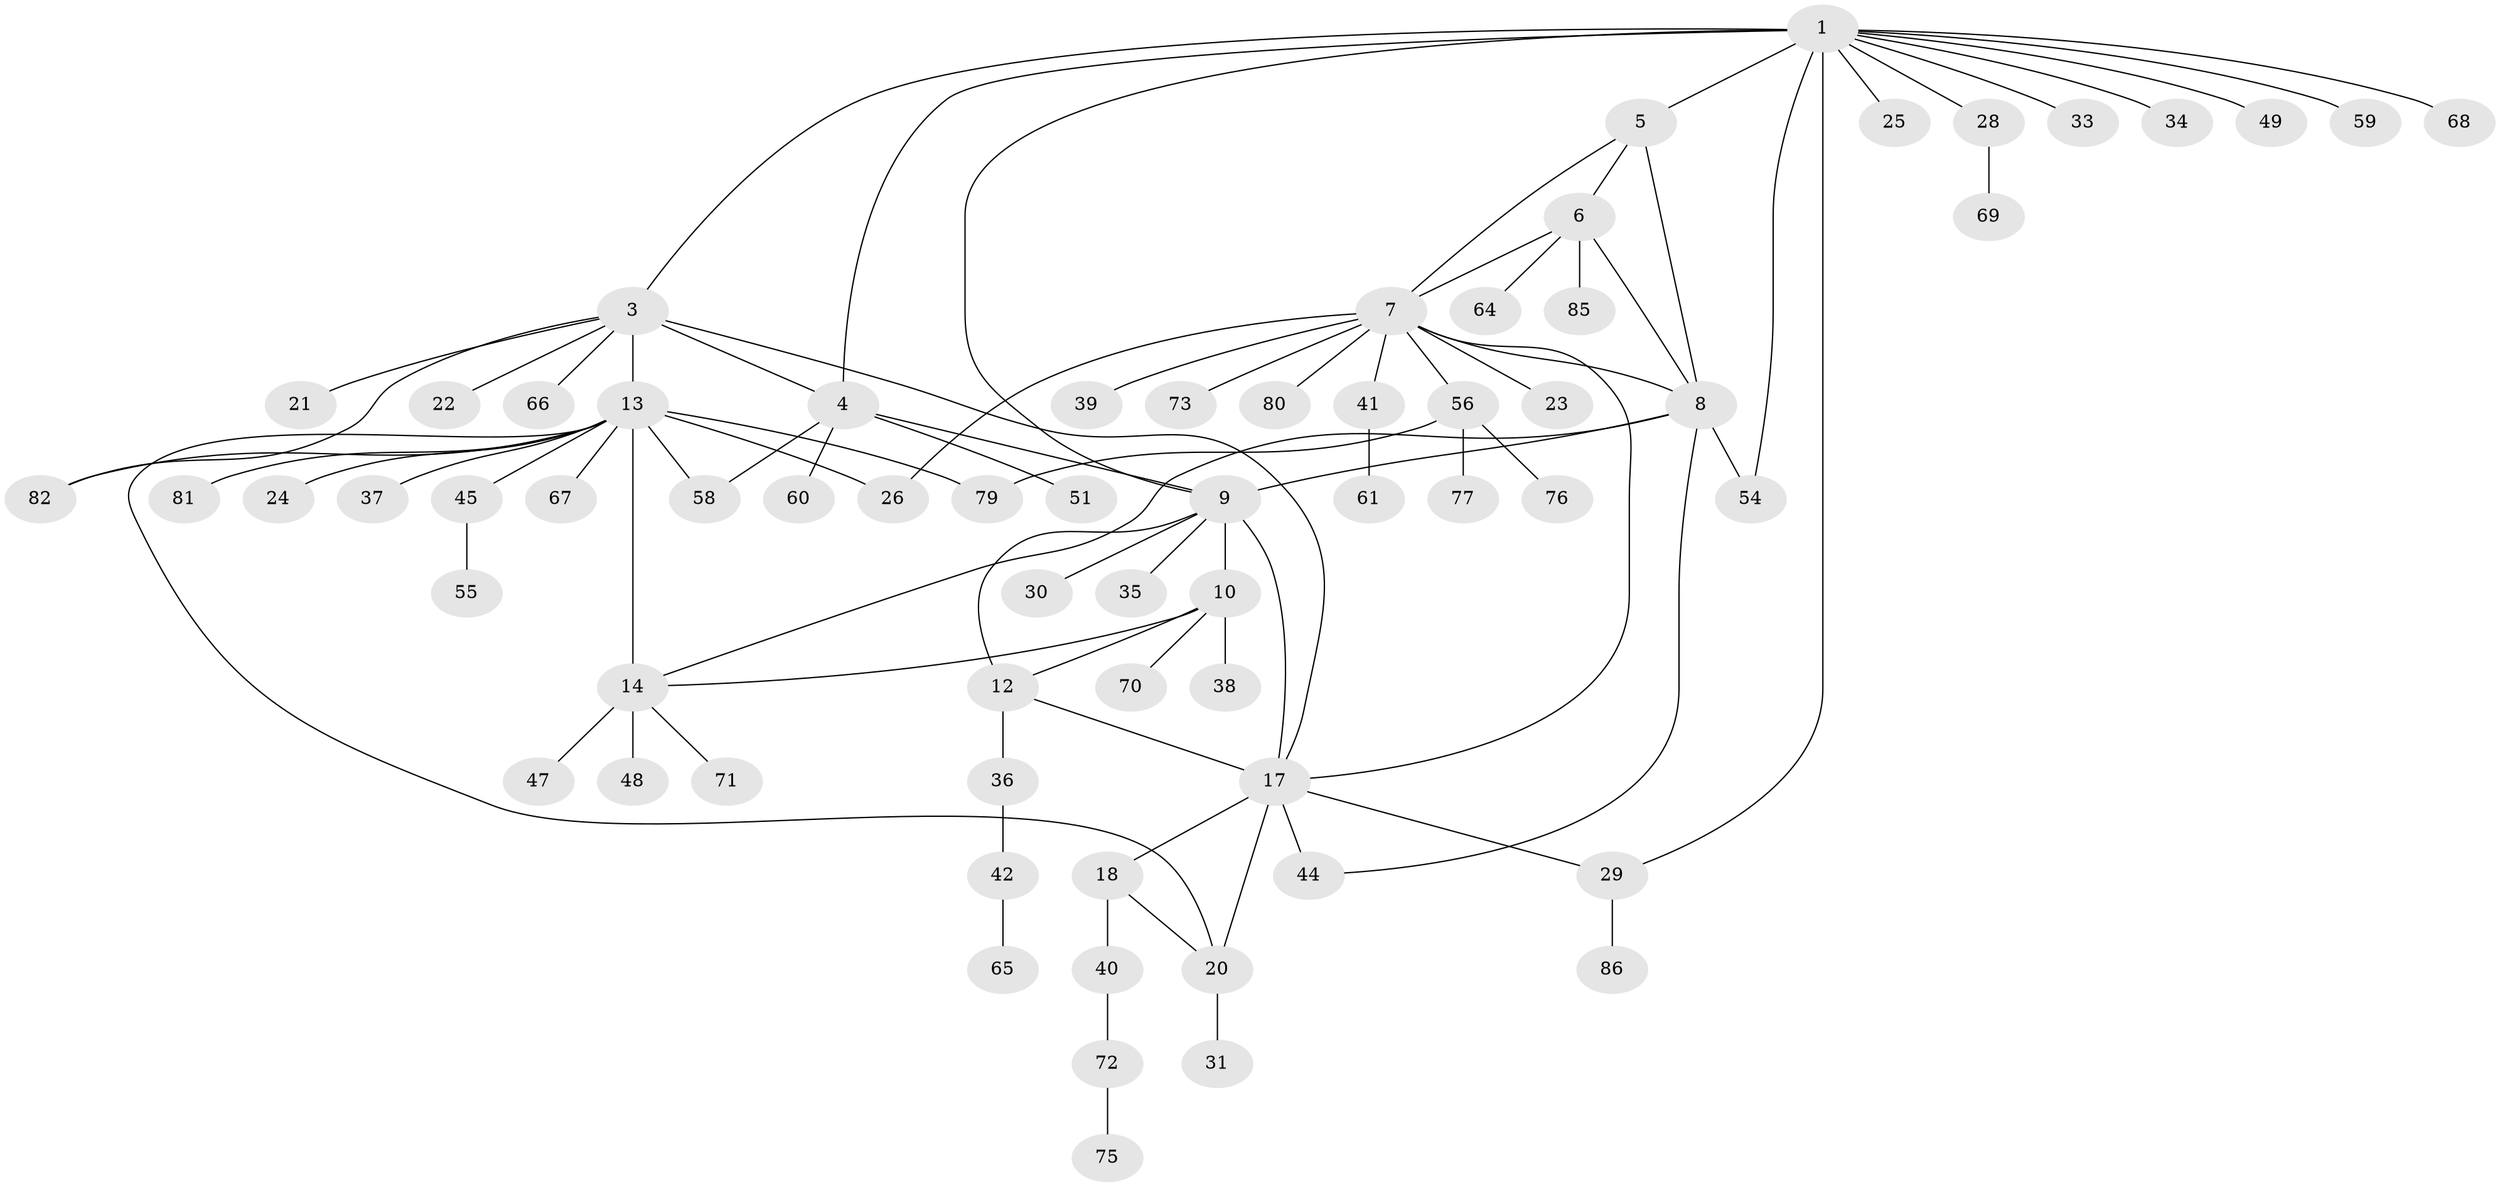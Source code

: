 // Generated by graph-tools (version 1.1) at 2025/24/03/03/25 07:24:16]
// undirected, 67 vertices, 87 edges
graph export_dot {
graph [start="1"]
  node [color=gray90,style=filled];
  1 [super="+2"];
  3 [super="+43"];
  4 [super="+78"];
  5;
  6;
  7 [super="+50"];
  8 [super="+27"];
  9 [super="+11"];
  10 [super="+87"];
  12 [super="+62"];
  13 [super="+15"];
  14 [super="+16"];
  17 [super="+19"];
  18;
  20 [super="+83"];
  21;
  22;
  23;
  24;
  25;
  26;
  28 [super="+46"];
  29 [super="+32"];
  30;
  31;
  33;
  34;
  35;
  36;
  37;
  38;
  39;
  40 [super="+57"];
  41;
  42 [super="+52"];
  44 [super="+53"];
  45 [super="+84"];
  47;
  48 [super="+63"];
  49;
  51;
  54;
  55;
  56 [super="+88"];
  58;
  59;
  60;
  61;
  64;
  65;
  66;
  67 [super="+74"];
  68;
  69;
  70;
  71;
  72;
  73;
  75;
  76;
  77;
  79;
  80;
  81;
  82;
  85;
  86;
  1 -- 3 [weight=2];
  1 -- 4 [weight=2];
  1 -- 25;
  1 -- 33;
  1 -- 49;
  1 -- 59;
  1 -- 9;
  1 -- 34;
  1 -- 5;
  1 -- 68;
  1 -- 54;
  1 -- 28;
  1 -- 29;
  3 -- 4;
  3 -- 17;
  3 -- 21;
  3 -- 22;
  3 -- 66;
  3 -- 82;
  3 -- 13;
  4 -- 51;
  4 -- 58;
  4 -- 60;
  4 -- 9;
  5 -- 6;
  5 -- 7;
  5 -- 8;
  6 -- 7;
  6 -- 8;
  6 -- 64;
  6 -- 85;
  7 -- 8;
  7 -- 17;
  7 -- 23;
  7 -- 26;
  7 -- 39;
  7 -- 41;
  7 -- 56;
  7 -- 73;
  7 -- 80;
  8 -- 9;
  8 -- 54;
  8 -- 44;
  8 -- 14;
  9 -- 10 [weight=2];
  9 -- 12 [weight=2];
  9 -- 17;
  9 -- 35;
  9 -- 30;
  10 -- 12;
  10 -- 38;
  10 -- 70;
  10 -- 14;
  12 -- 36;
  12 -- 17;
  13 -- 14 [weight=4];
  13 -- 20;
  13 -- 26;
  13 -- 58;
  13 -- 79;
  13 -- 81;
  13 -- 67;
  13 -- 37;
  13 -- 45;
  13 -- 82;
  13 -- 24;
  14 -- 47;
  14 -- 48;
  14 -- 71;
  17 -- 18 [weight=2];
  17 -- 20 [weight=2];
  17 -- 44;
  17 -- 29;
  18 -- 20;
  18 -- 40;
  20 -- 31;
  28 -- 69;
  29 -- 86;
  36 -- 42;
  40 -- 72;
  41 -- 61;
  42 -- 65;
  45 -- 55;
  56 -- 76;
  56 -- 77;
  56 -- 79;
  72 -- 75;
}

